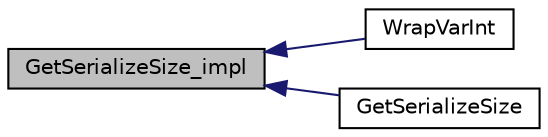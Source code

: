 digraph "GetSerializeSize_impl"
{
  edge [fontname="Helvetica",fontsize="10",labelfontname="Helvetica",labelfontsize="10"];
  node [fontname="Helvetica",fontsize="10",shape=record];
  rankdir="LR";
  Node82 [label="GetSerializeSize_impl",height=0.2,width=0.4,color="black", fillcolor="grey75", style="filled", fontcolor="black"];
  Node82 -> Node83 [dir="back",color="midnightblue",fontsize="10",style="solid",fontname="Helvetica"];
  Node83 [label="WrapVarInt",height=0.2,width=0.4,color="black", fillcolor="white", style="filled",URL="$df/d9d/serialize_8h.html#a5748d9d17982b234b10a4b9e6f8e9f53"];
  Node82 -> Node84 [dir="back",color="midnightblue",fontsize="10",style="solid",fontname="Helvetica"];
  Node84 [label="GetSerializeSize",height=0.2,width=0.4,color="black", fillcolor="white", style="filled",URL="$df/d9d/serialize_8h.html#a335ff86321a72847697b886ec6a73b83"];
}
